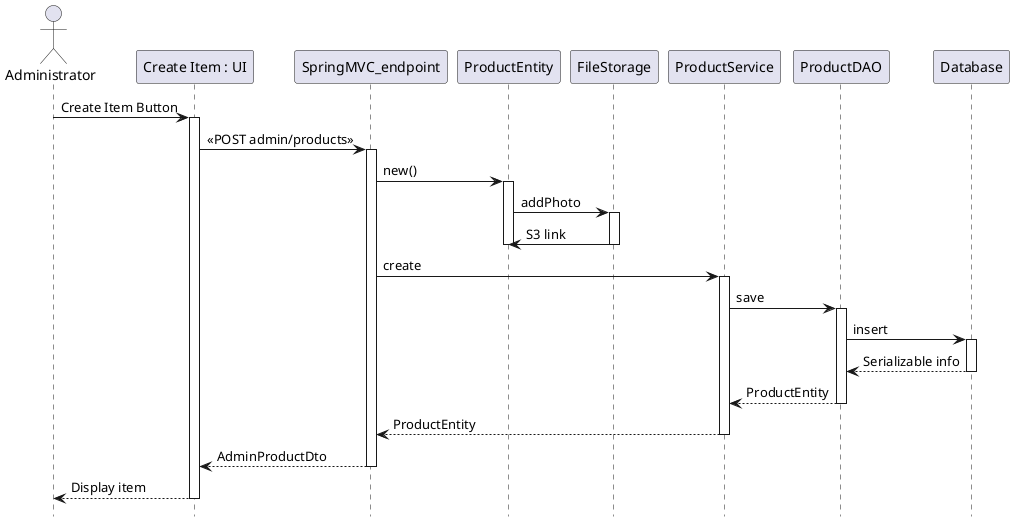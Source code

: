 @startuml Create Bot

hide footbox


actor Administrator
Administrator -> "Create Item : UI" as UI: Create Item Button

activate UI
UI -> SpringMVC_endpoint: << POST admin/products>>

activate SpringMVC_endpoint
SpringMVC_endpoint -> ProductEntity: new()
activate ProductEntity

ProductEntity -> FileStorage: addPhoto
activate FileStorage
FileStorage -> ProductEntity: S3 link
deactivate FileStorage
deactivate ProductEntity
SpringMVC_endpoint -> ProductService: create
activate ProductService


ProductService -> ProductDAO: save
activate ProductDAO

ProductDAO->Database: insert
activate Database

Database --> ProductDAO: Serializable info
deactivate Database

ProductDAO --> ProductService: ProductEntity
deactivate ProductDAO

ProductService --> SpringMVC_endpoint: ProductEntity
deactivate ProductService

SpringMVC_endpoint --> UI: AdminProductDto
deactivate SpringMVC_endpoint

UI --> Administrator: Display item
deactivate UI

@enduml